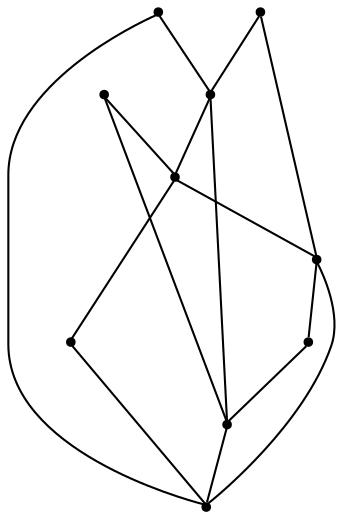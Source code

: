 graph {
  node [shape=point,comment="{\"directed\":false,\"doi\":\"10.1007/978-3-031-22203-0_32\",\"figure\":\"10 (4)\"}"]

  v0 [pos="696.7109655934219,595.9513684765291"]
  v1 [pos="606.1506938795228,389.95662274874337"]
  v2 [pos="489.61965650655026,692.3115669762457"]
  v3 [pos="630.4545686541676,356.2161792881868"]
  v4 [pos="657.7256061754321,583.4663172064759"]
  v5 [pos="406.17305287472436,379.2071801713586"]
  v6 [pos="489.7947154204726,733.2467450596574"]
  v7 [pos="334.1490592734348,566.0720459029449"]
  v8 [pos="381.589961357968,345.6647009259882"]
  v9 [pos="294.6761038685373,579.099118202548"]

  v0 -- v5 [id="-1",pos="696.7109655934219,595.9513684765291 656.3920139823672,698.2081122708474 540.8152956851004,748.4113476172182 438.5656605284222,708.0929378322718 372.2134358436971,681.9307260416393 324.9350657547997,622.2636152999188 314.63758918701006,551.6865826784524 306.08208552784566,481.12621001824164 342.05866357983274,412.6286521408923 406.17305287472436,379.2071801713586"]
  v1 -- v5 [id="-3",pos="606.1506938795228,389.95662274874337 577.0564852761993,366.0976569677207 539.815347218504,351.94067365880255 499.26703688600537,351.94067365880255 464.98232964320755,351.94067365880255 433.0619746832723,362.06173570927535 406.17305287472436,379.2071801713586"]
  v1 -- v4 [id="-4",pos="606.1506938795228,389.95662274874337 644.9936006004637,420.98654823406946 669.7275225883008,468.8038408166808 669.7275225883008,522.3990384614503 669.7275225883009,544.015293405626 665.704039866521,564.6916545578681 657.7256061754321,583.4663172064759"]
  v2 -- v8 [id="-5",pos="489.61965650655026,692.3115669762457 561.1685492450099,702.958744734206 630.5171237600779,668.4161591123973 664.6808914061243,606.0528371219136 697.8362103358996,542.8935568680101 694.6607319329017,466.8240148062075 656.3587572399113,406.6610158665818 597.336878170565,313.9473776650344 474.32142779995326,286.6266944845787 381.589961357968,345.6647009259882"]
  v3 -- v7 [id="-6",pos="630.4545686541676,356.2161792881868 715.2514246444953,426.1681772181985 727.286677285342,551.5949210977278 657.342215708027,636.3823919690462 611.9557918108953,691.4029950052552 540.598586357586,717.9235549319773 470.29154362255747,705.9093065364885 400.4179831309756,692.6908672391814 346.1384964593302,637.4077108441021 334.1490592734348,566.0720459029449"]
  v4 -- v9 [id="-8",pos="657.7256061754321,583.4663172064759 690.1641405638122,518.3066016429617 678.6206171570233,441.186941527135 629.4919512899523,389.15845481488986 579.5922758582943,338.64265443206295 506.589020624457,318.4855638285659 437.8363967600538,336.2381514743673 331.24023890005304,363.77140812992695 267.1425097705983,472.49571421149824 294.6761038685373,579.099118202548"]
  v5 -- v7 [id="-9",pos="406.17305287472436,379.2071801713586 359.659464067369,409.888902689201 328.80655118371004,462.5403123762645 328.80655118371004,522.3990384614503 328.80655118371004,537.4786790563302 330.7645986452749,552.100915759931 334.1490592734348,566.0720459029449"]
  v4 -- v2 [id="-10",pos="657.7256061754321,583.4663172064759 633.7415097900079,647.5642981770119 571.7946710469581,692.8574350579174 499.26703688600537,692.8574350579174 496.0151372044092,692.8574350579174 492.78450840852446,692.7663809263468 489.61965650655026,692.3115669762457"]
  v6 -- v1 [id="-12",pos="489.7947154204726,733.2467450596574 380.0772564893526,726.4873473060602 296.61396089788093,632.085966006635 303.36501602803196,522.3823467063756 307.7407258150778,451.19271077675785 349.88077022347835,387.7917657031918 413.8242974400157,356.1912529339419 477.2843937110048,326.11175647473794 554.1925182930438,338.9636448306045 606.1506938795228,389.95662274874337"]
  v6 -- v2 [id="-16",pos="489.7947154204726,733.2467450596574 489.61965650655026,692.3115669762457 489.61965650655026,692.3115669762457 489.61965650655026,692.3115669762457"]
  v8 -- v5 [id="-17",pos="381.589961357968,345.6647009259882 406.17305287472436,379.2071801713586 406.17305287472436,379.2071801713586 406.17305287472436,379.2071801713586"]
  v7 -- v2 [id="-19",pos="334.1490592734348,566.0720459029449 352.9197001025645,636.029373932347 414.81311819366783,688.3973385754877 489.61965650655026,692.3115669762457"]
  v9 -- v7 [id="-20",pos="294.6761038685373,579.099118202548 334.1490592734348,566.0720459029449 334.1490592734348,566.0720459029449 334.1490592734348,566.0720459029449"]
  v0 -- v4 [id="-22",pos="696.7109655934219,595.9513684765291 657.7256061754321,583.4663172064759 657.7256061754321,583.4663172064759 657.7256061754321,583.4663172064759"]
  v3 -- v1 [id="-24",pos="630.4545686541676,356.2161792881868 606.1506938795228,389.95662274874337 606.1506938795228,389.95662274874337 606.1506938795228,389.95662274874337"]
}